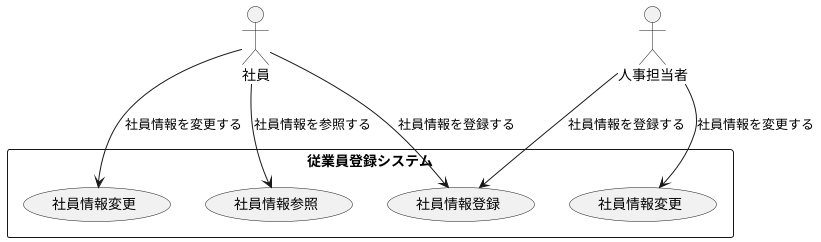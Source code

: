 @startuml 従業員
actor 社員 as s
actor 人事担当者 as p
rectangle 従業員登録システム {
  usecase 社員情報登録 as UC1
  usecase 社員情報参照 as UC2
  usecase 社員情報変更 as UC3
  usecase 社員情報変更 as UC4
  s --> UC1 : 社員情報を登録する
  s --> UC2 : 社員情報を参照する
  s --> UC4 : 社員情報を変更する
  p --> UC1 : 社員情報を登録する
  p --> UC3 : 社員情報を変更する
}
@enduml
